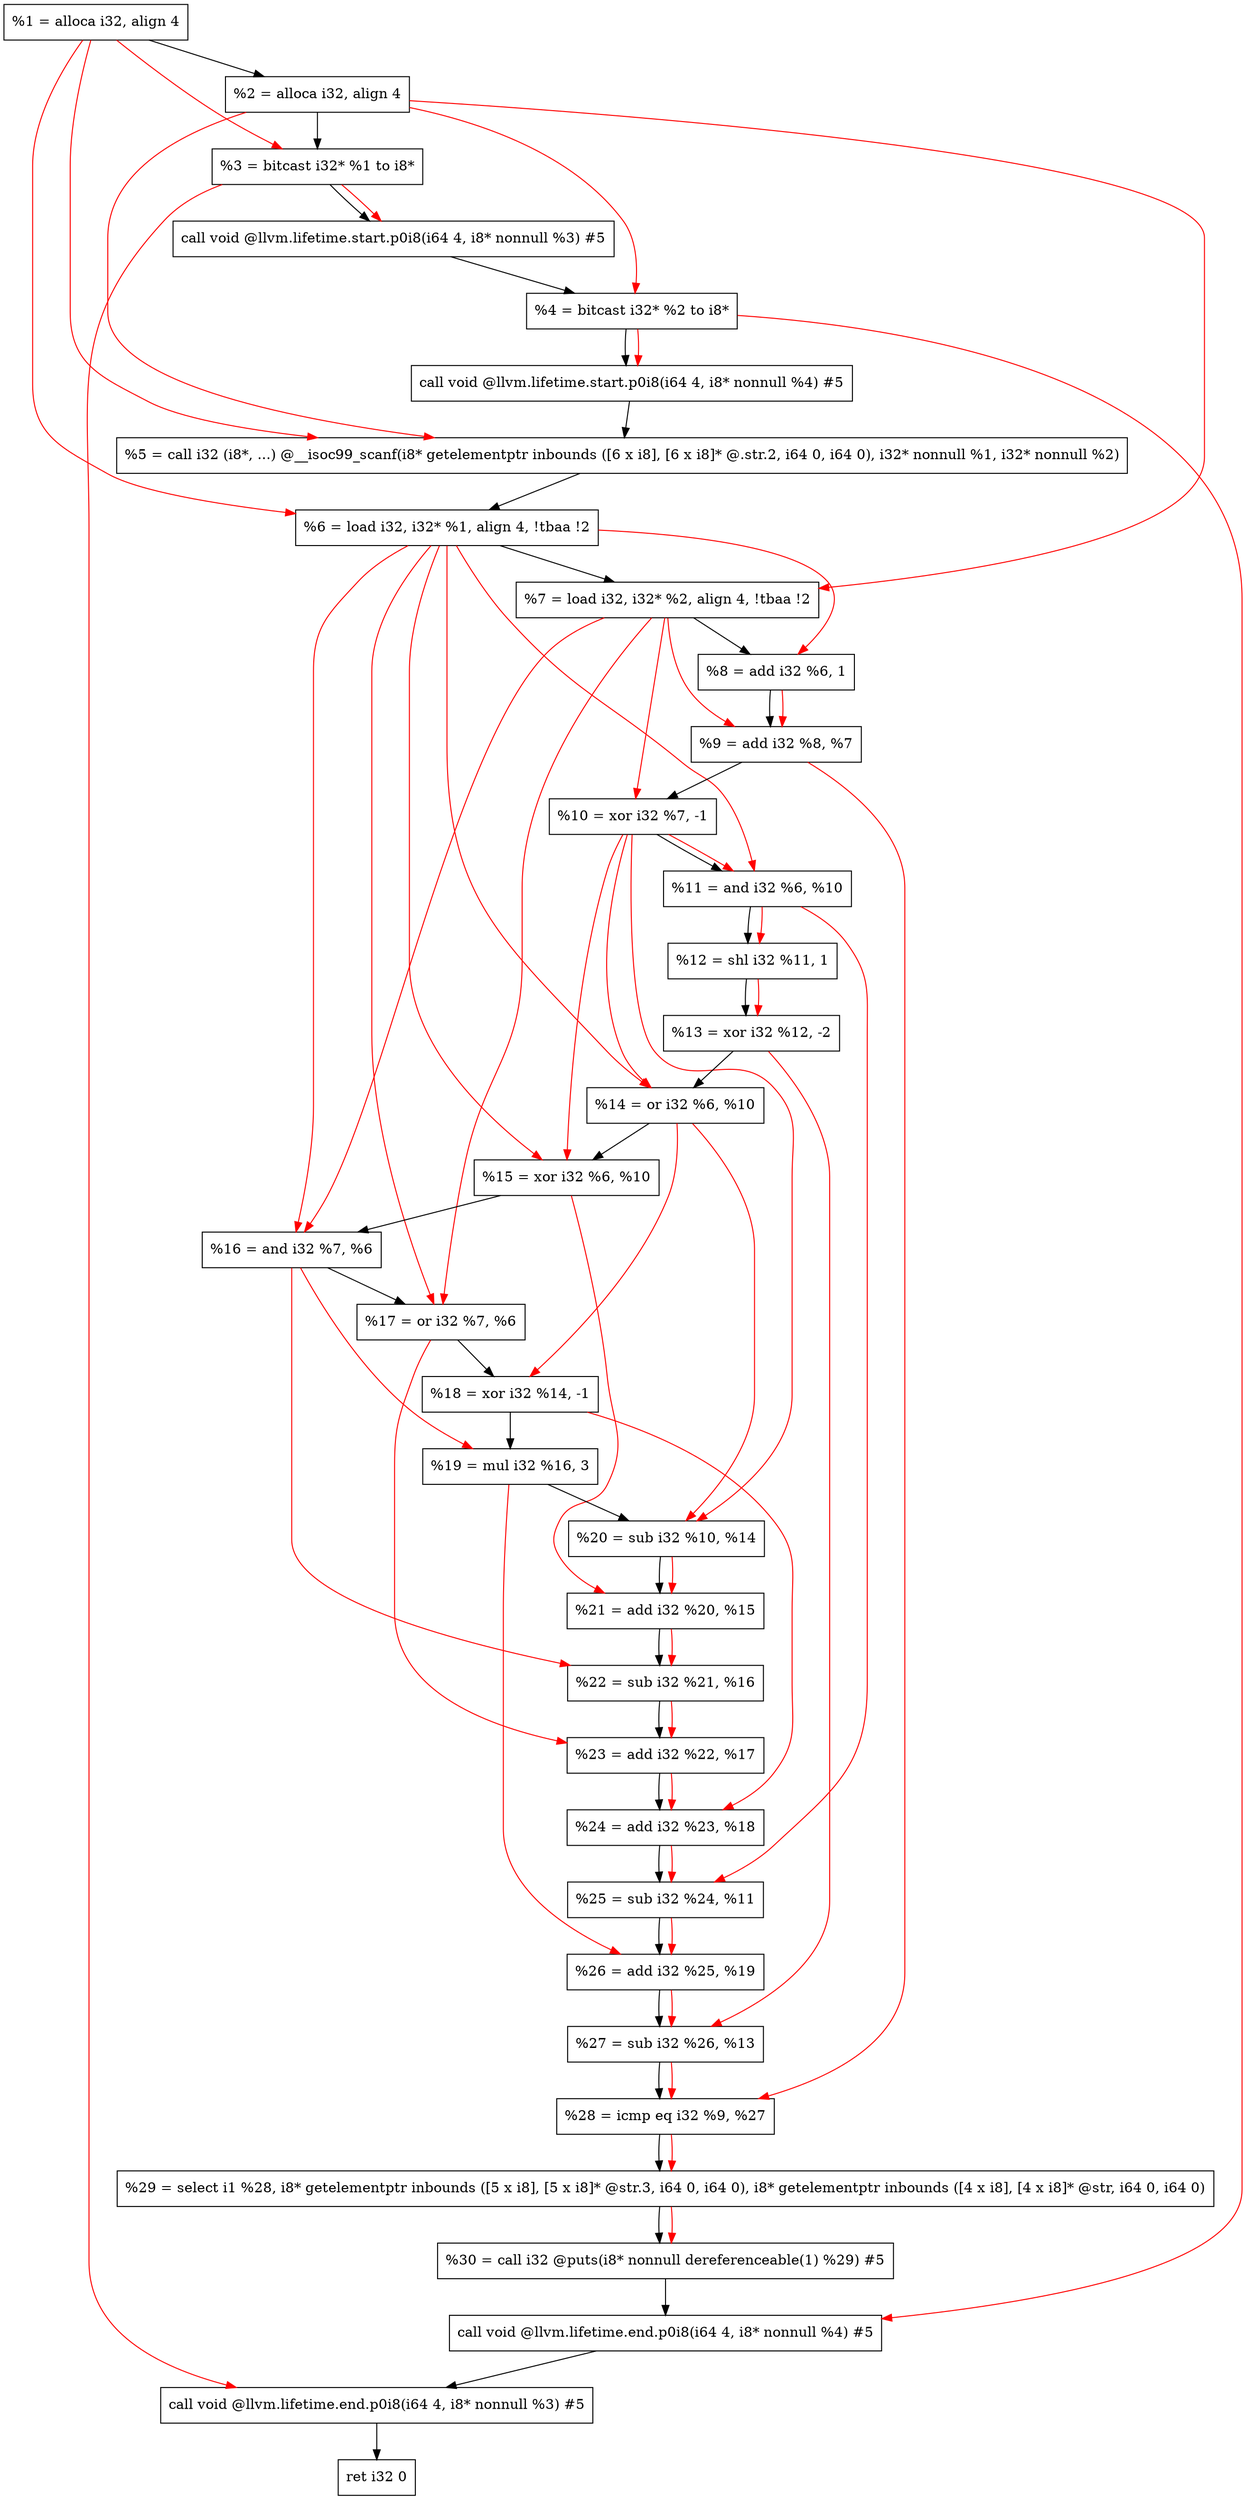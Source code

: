 digraph "DFG for'main' function" {
	Node0x58db18[shape=record, label="  %1 = alloca i32, align 4"];
	Node0x58db98[shape=record, label="  %2 = alloca i32, align 4"];
	Node0x58dc28[shape=record, label="  %3 = bitcast i32* %1 to i8*"];
	Node0x58e088[shape=record, label="  call void @llvm.lifetime.start.p0i8(i64 4, i8* nonnull %3) #5"];
	Node0x58e168[shape=record, label="  %4 = bitcast i32* %2 to i8*"];
	Node0x58e288[shape=record, label="  call void @llvm.lifetime.start.p0i8(i64 4, i8* nonnull %4) #5"];
	Node0x58e4c0[shape=record, label="  %5 = call i32 (i8*, ...) @__isoc99_scanf(i8* getelementptr inbounds ([6 x i8], [6 x i8]* @.str.2, i64 0, i64 0), i32* nonnull %1, i32* nonnull %2)"];
	Node0x58e578[shape=record, label="  %6 = load i32, i32* %1, align 4, !tbaa !2"];
	Node0x58f4e8[shape=record, label="  %7 = load i32, i32* %2, align 4, !tbaa !2"];
	Node0x58fb70[shape=record, label="  %8 = add i32 %6, 1"];
	Node0x58fbe0[shape=record, label="  %9 = add i32 %8, %7"];
	Node0x58fc50[shape=record, label="  %10 = xor i32 %7, -1"];
	Node0x58fcc0[shape=record, label="  %11 = and i32 %6, %10"];
	Node0x58fd30[shape=record, label="  %12 = shl i32 %11, 1"];
	Node0x58fda0[shape=record, label="  %13 = xor i32 %12, -2"];
	Node0x58fe10[shape=record, label="  %14 = or i32 %6, %10"];
	Node0x58fe80[shape=record, label="  %15 = xor i32 %6, %10"];
	Node0x58fef0[shape=record, label="  %16 = and i32 %7, %6"];
	Node0x58ff60[shape=record, label="  %17 = or i32 %7, %6"];
	Node0x58ffd0[shape=record, label="  %18 = xor i32 %14, -1"];
	Node0x590040[shape=record, label="  %19 = mul i32 %16, 3"];
	Node0x5900b0[shape=record, label="  %20 = sub i32 %10, %14"];
	Node0x590120[shape=record, label="  %21 = add i32 %20, %15"];
	Node0x590190[shape=record, label="  %22 = sub i32 %21, %16"];
	Node0x590200[shape=record, label="  %23 = add i32 %22, %17"];
	Node0x590270[shape=record, label="  %24 = add i32 %23, %18"];
	Node0x5902e0[shape=record, label="  %25 = sub i32 %24, %11"];
	Node0x590350[shape=record, label="  %26 = add i32 %25, %19"];
	Node0x5903c0[shape=record, label="  %27 = sub i32 %26, %13"];
	Node0x590430[shape=record, label="  %28 = icmp eq i32 %9, %27"];
	Node0x52e9d8[shape=record, label="  %29 = select i1 %28, i8* getelementptr inbounds ([5 x i8], [5 x i8]* @str.3, i64 0, i64 0), i8* getelementptr inbounds ([4 x i8], [4 x i8]* @str, i64 0, i64 0)"];
	Node0x5904c0[shape=record, label="  %30 = call i32 @puts(i8* nonnull dereferenceable(1) %29) #5"];
	Node0x590718[shape=record, label="  call void @llvm.lifetime.end.p0i8(i64 4, i8* nonnull %4) #5"];
	Node0x590878[shape=record, label="  call void @llvm.lifetime.end.p0i8(i64 4, i8* nonnull %3) #5"];
	Node0x590938[shape=record, label="  ret i32 0"];
	Node0x58db18 -> Node0x58db98;
	Node0x58db98 -> Node0x58dc28;
	Node0x58dc28 -> Node0x58e088;
	Node0x58e088 -> Node0x58e168;
	Node0x58e168 -> Node0x58e288;
	Node0x58e288 -> Node0x58e4c0;
	Node0x58e4c0 -> Node0x58e578;
	Node0x58e578 -> Node0x58f4e8;
	Node0x58f4e8 -> Node0x58fb70;
	Node0x58fb70 -> Node0x58fbe0;
	Node0x58fbe0 -> Node0x58fc50;
	Node0x58fc50 -> Node0x58fcc0;
	Node0x58fcc0 -> Node0x58fd30;
	Node0x58fd30 -> Node0x58fda0;
	Node0x58fda0 -> Node0x58fe10;
	Node0x58fe10 -> Node0x58fe80;
	Node0x58fe80 -> Node0x58fef0;
	Node0x58fef0 -> Node0x58ff60;
	Node0x58ff60 -> Node0x58ffd0;
	Node0x58ffd0 -> Node0x590040;
	Node0x590040 -> Node0x5900b0;
	Node0x5900b0 -> Node0x590120;
	Node0x590120 -> Node0x590190;
	Node0x590190 -> Node0x590200;
	Node0x590200 -> Node0x590270;
	Node0x590270 -> Node0x5902e0;
	Node0x5902e0 -> Node0x590350;
	Node0x590350 -> Node0x5903c0;
	Node0x5903c0 -> Node0x590430;
	Node0x590430 -> Node0x52e9d8;
	Node0x52e9d8 -> Node0x5904c0;
	Node0x5904c0 -> Node0x590718;
	Node0x590718 -> Node0x590878;
	Node0x590878 -> Node0x590938;
edge [color=red]
	Node0x58db18 -> Node0x58dc28;
	Node0x58dc28 -> Node0x58e088;
	Node0x58db98 -> Node0x58e168;
	Node0x58e168 -> Node0x58e288;
	Node0x58db18 -> Node0x58e4c0;
	Node0x58db98 -> Node0x58e4c0;
	Node0x58db18 -> Node0x58e578;
	Node0x58db98 -> Node0x58f4e8;
	Node0x58e578 -> Node0x58fb70;
	Node0x58fb70 -> Node0x58fbe0;
	Node0x58f4e8 -> Node0x58fbe0;
	Node0x58f4e8 -> Node0x58fc50;
	Node0x58e578 -> Node0x58fcc0;
	Node0x58fc50 -> Node0x58fcc0;
	Node0x58fcc0 -> Node0x58fd30;
	Node0x58fd30 -> Node0x58fda0;
	Node0x58e578 -> Node0x58fe10;
	Node0x58fc50 -> Node0x58fe10;
	Node0x58e578 -> Node0x58fe80;
	Node0x58fc50 -> Node0x58fe80;
	Node0x58f4e8 -> Node0x58fef0;
	Node0x58e578 -> Node0x58fef0;
	Node0x58f4e8 -> Node0x58ff60;
	Node0x58e578 -> Node0x58ff60;
	Node0x58fe10 -> Node0x58ffd0;
	Node0x58fef0 -> Node0x590040;
	Node0x58fc50 -> Node0x5900b0;
	Node0x58fe10 -> Node0x5900b0;
	Node0x5900b0 -> Node0x590120;
	Node0x58fe80 -> Node0x590120;
	Node0x590120 -> Node0x590190;
	Node0x58fef0 -> Node0x590190;
	Node0x590190 -> Node0x590200;
	Node0x58ff60 -> Node0x590200;
	Node0x590200 -> Node0x590270;
	Node0x58ffd0 -> Node0x590270;
	Node0x590270 -> Node0x5902e0;
	Node0x58fcc0 -> Node0x5902e0;
	Node0x5902e0 -> Node0x590350;
	Node0x590040 -> Node0x590350;
	Node0x590350 -> Node0x5903c0;
	Node0x58fda0 -> Node0x5903c0;
	Node0x58fbe0 -> Node0x590430;
	Node0x5903c0 -> Node0x590430;
	Node0x590430 -> Node0x52e9d8;
	Node0x52e9d8 -> Node0x5904c0;
	Node0x58e168 -> Node0x590718;
	Node0x58dc28 -> Node0x590878;
}
